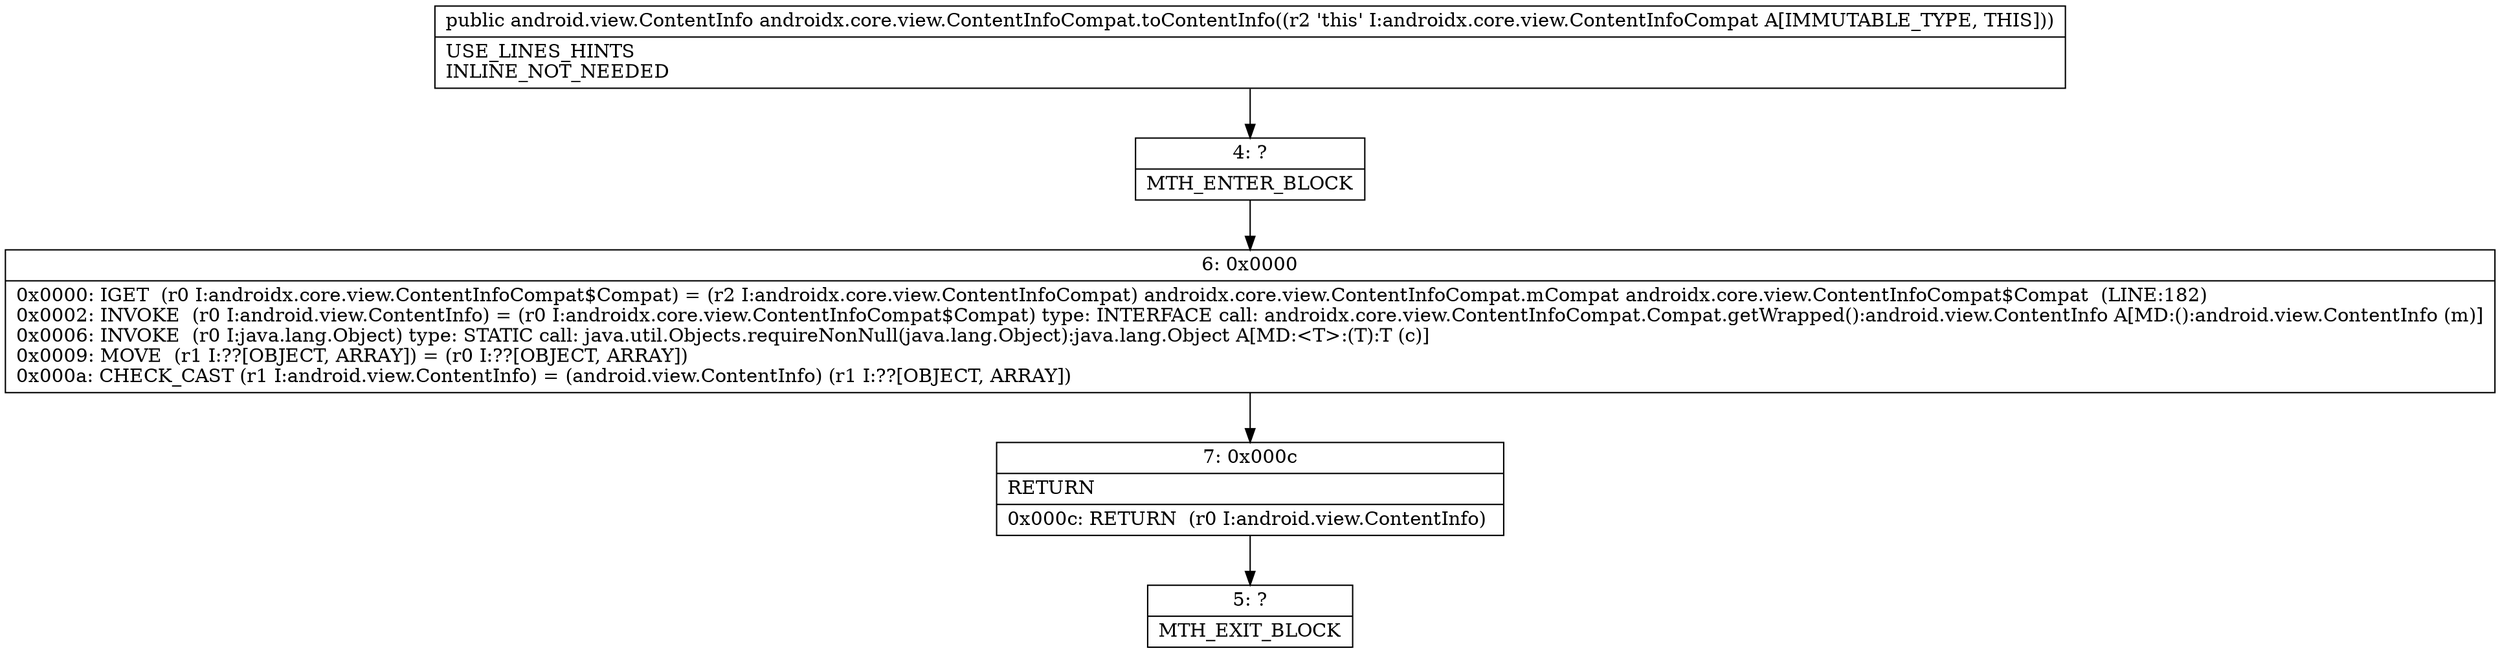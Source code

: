 digraph "CFG forandroidx.core.view.ContentInfoCompat.toContentInfo()Landroid\/view\/ContentInfo;" {
Node_4 [shape=record,label="{4\:\ ?|MTH_ENTER_BLOCK\l}"];
Node_6 [shape=record,label="{6\:\ 0x0000|0x0000: IGET  (r0 I:androidx.core.view.ContentInfoCompat$Compat) = (r2 I:androidx.core.view.ContentInfoCompat) androidx.core.view.ContentInfoCompat.mCompat androidx.core.view.ContentInfoCompat$Compat  (LINE:182)\l0x0002: INVOKE  (r0 I:android.view.ContentInfo) = (r0 I:androidx.core.view.ContentInfoCompat$Compat) type: INTERFACE call: androidx.core.view.ContentInfoCompat.Compat.getWrapped():android.view.ContentInfo A[MD:():android.view.ContentInfo (m)]\l0x0006: INVOKE  (r0 I:java.lang.Object) type: STATIC call: java.util.Objects.requireNonNull(java.lang.Object):java.lang.Object A[MD:\<T\>:(T):T (c)]\l0x0009: MOVE  (r1 I:??[OBJECT, ARRAY]) = (r0 I:??[OBJECT, ARRAY]) \l0x000a: CHECK_CAST (r1 I:android.view.ContentInfo) = (android.view.ContentInfo) (r1 I:??[OBJECT, ARRAY]) \l}"];
Node_7 [shape=record,label="{7\:\ 0x000c|RETURN\l|0x000c: RETURN  (r0 I:android.view.ContentInfo) \l}"];
Node_5 [shape=record,label="{5\:\ ?|MTH_EXIT_BLOCK\l}"];
MethodNode[shape=record,label="{public android.view.ContentInfo androidx.core.view.ContentInfoCompat.toContentInfo((r2 'this' I:androidx.core.view.ContentInfoCompat A[IMMUTABLE_TYPE, THIS]))  | USE_LINES_HINTS\lINLINE_NOT_NEEDED\l}"];
MethodNode -> Node_4;Node_4 -> Node_6;
Node_6 -> Node_7;
Node_7 -> Node_5;
}

